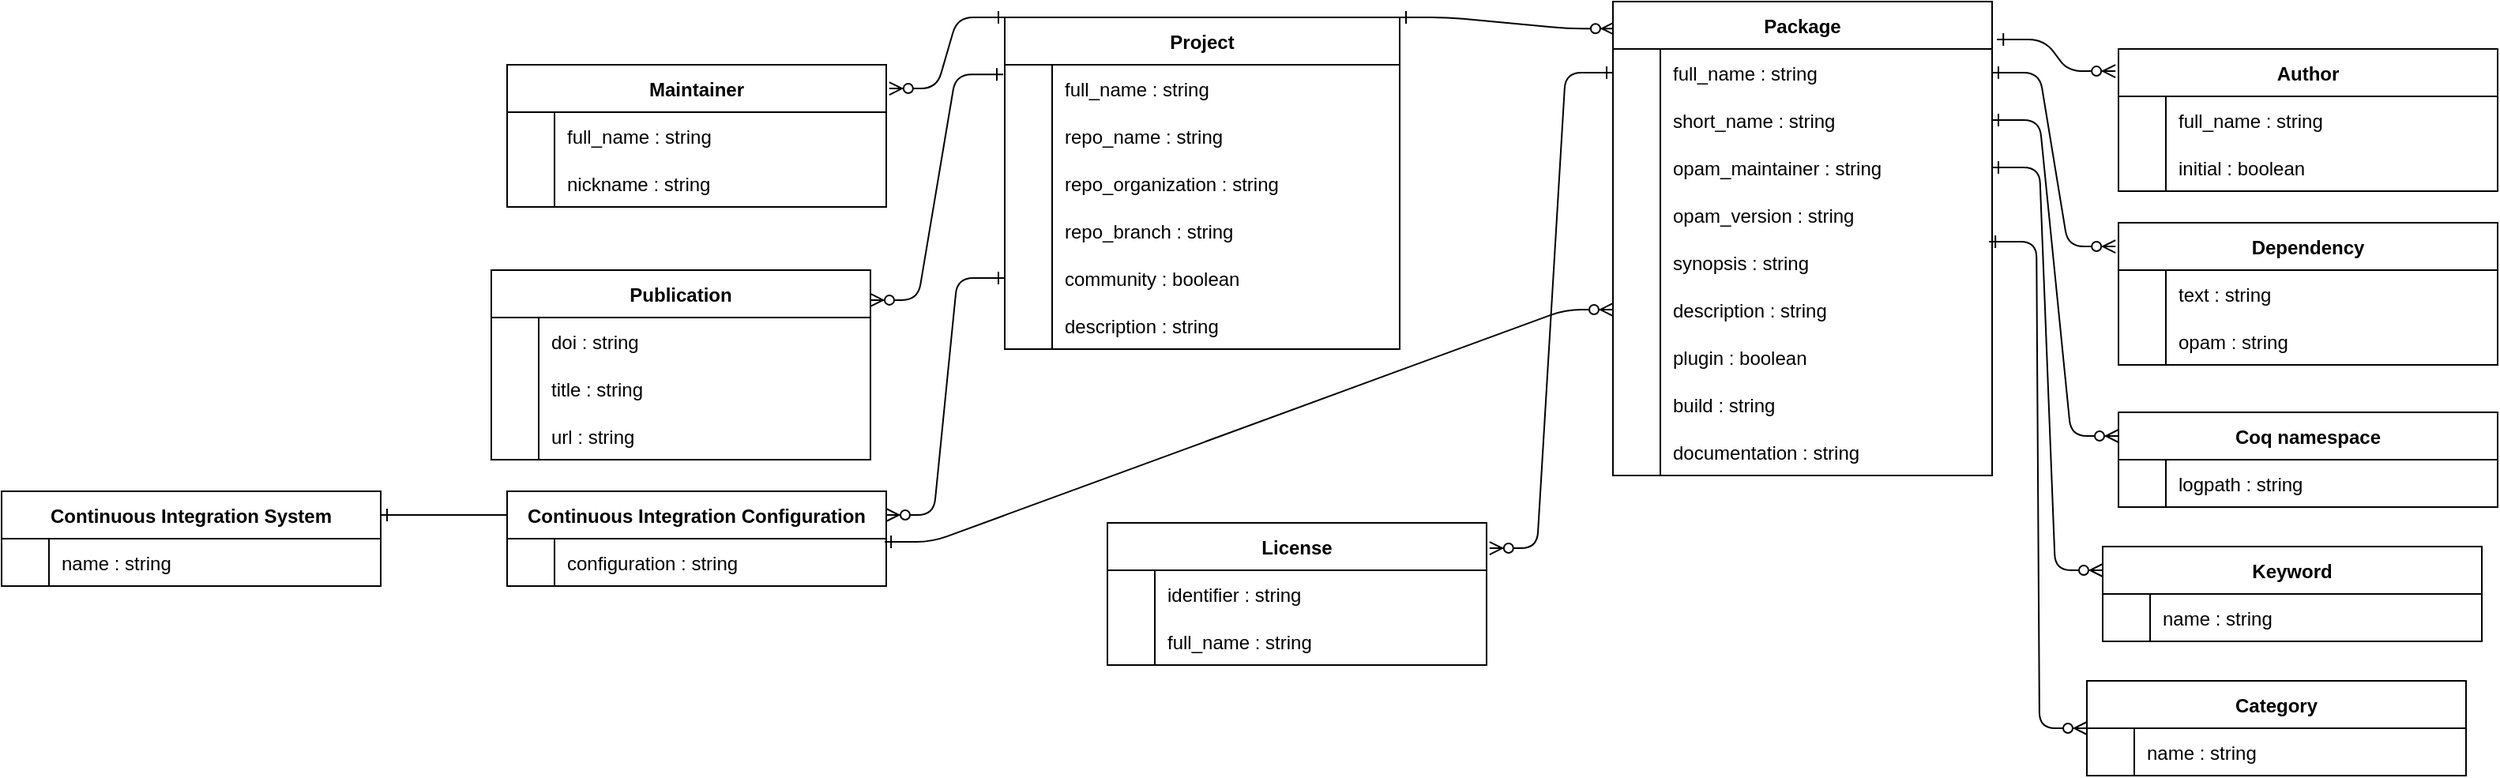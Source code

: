 <mxfile version="15.7.3" type="device"><diagram id="R2lEEEUBdFMjLlhIrx00" name="Page-1"><mxGraphModel dx="2271" dy="1025" grid="1" gridSize="10" guides="1" tooltips="1" connect="1" arrows="1" fold="1" page="1" pageScale="1" pageWidth="1169" pageHeight="827" math="0" shadow="0" extFonts="Permanent Marker^https://fonts.googleapis.com/css?family=Permanent+Marker"><root><mxCell id="0"/><mxCell id="1" parent="0"/><mxCell id="C-vyLk0tnHw3VtMMgP7b-1" value="" style="edgeStyle=entityRelationEdgeStyle;endArrow=ERzeroToMany;startArrow=ERone;endFill=1;startFill=0;exitX=1;exitY=0;exitDx=0;exitDy=0;entryX=0.004;entryY=0.057;entryDx=0;entryDy=0;entryPerimeter=0;" parent="1" source="C-vyLk0tnHw3VtMMgP7b-23" target="C-vyLk0tnHw3VtMMgP7b-2" edge="1"><mxGeometry width="100" height="100" relative="1" as="geometry"><mxPoint x="370" y="175" as="sourcePoint"/><mxPoint x="440" y="620" as="targetPoint"/></mxGeometry></mxCell><mxCell id="C-vyLk0tnHw3VtMMgP7b-2" value="Package" style="shape=table;startSize=30;container=1;collapsible=1;childLayout=tableLayout;fixedRows=1;rowLines=0;fontStyle=1;align=center;resizeLast=1;" parent="1" vertex="1"><mxGeometry x="560" y="60" width="240" height="300" as="geometry"/></mxCell><mxCell id="C-vyLk0tnHw3VtMMgP7b-6" value="" style="shape=partialRectangle;collapsible=0;dropTarget=0;pointerEvents=0;fillColor=none;points=[[0,0.5],[1,0.5]];portConstraint=eastwest;top=0;left=0;right=0;bottom=0;" parent="C-vyLk0tnHw3VtMMgP7b-2" vertex="1"><mxGeometry y="30" width="240" height="30" as="geometry"/></mxCell><mxCell id="C-vyLk0tnHw3VtMMgP7b-7" value="" style="shape=partialRectangle;overflow=hidden;connectable=0;fillColor=none;top=0;left=0;bottom=0;right=0;" parent="C-vyLk0tnHw3VtMMgP7b-6" vertex="1"><mxGeometry width="30" height="30" as="geometry"><mxRectangle width="30" height="30" as="alternateBounds"/></mxGeometry></mxCell><mxCell id="C-vyLk0tnHw3VtMMgP7b-8" value="full_name : string" style="shape=partialRectangle;overflow=hidden;connectable=0;fillColor=none;top=0;left=0;bottom=0;right=0;align=left;spacingLeft=6;" parent="C-vyLk0tnHw3VtMMgP7b-6" vertex="1"><mxGeometry x="30" width="210" height="30" as="geometry"><mxRectangle width="210" height="30" as="alternateBounds"/></mxGeometry></mxCell><mxCell id="qzxWyd6y9JS_2lLy-Of7-9" value="" style="shape=partialRectangle;collapsible=0;dropTarget=0;pointerEvents=0;fillColor=none;points=[[0,0.5],[1,0.5]];portConstraint=eastwest;top=0;left=0;right=0;bottom=0;" parent="C-vyLk0tnHw3VtMMgP7b-2" vertex="1"><mxGeometry y="60" width="240" height="30" as="geometry"/></mxCell><mxCell id="qzxWyd6y9JS_2lLy-Of7-10" value="" style="shape=partialRectangle;overflow=hidden;connectable=0;fillColor=none;top=0;left=0;bottom=0;right=0;" parent="qzxWyd6y9JS_2lLy-Of7-9" vertex="1"><mxGeometry width="30" height="30" as="geometry"><mxRectangle width="30" height="30" as="alternateBounds"/></mxGeometry></mxCell><mxCell id="qzxWyd6y9JS_2lLy-Of7-11" value="short_name : string" style="shape=partialRectangle;overflow=hidden;connectable=0;fillColor=none;top=0;left=0;bottom=0;right=0;align=left;spacingLeft=6;" parent="qzxWyd6y9JS_2lLy-Of7-9" vertex="1"><mxGeometry x="30" width="210" height="30" as="geometry"><mxRectangle width="210" height="30" as="alternateBounds"/></mxGeometry></mxCell><mxCell id="qzxWyd6y9JS_2lLy-Of7-12" value="" style="shape=partialRectangle;collapsible=0;dropTarget=0;pointerEvents=0;fillColor=none;points=[[0,0.5],[1,0.5]];portConstraint=eastwest;top=0;left=0;right=0;bottom=0;" parent="C-vyLk0tnHw3VtMMgP7b-2" vertex="1"><mxGeometry y="90" width="240" height="30" as="geometry"/></mxCell><mxCell id="qzxWyd6y9JS_2lLy-Of7-13" value="" style="shape=partialRectangle;overflow=hidden;connectable=0;fillColor=none;top=0;left=0;bottom=0;right=0;" parent="qzxWyd6y9JS_2lLy-Of7-12" vertex="1"><mxGeometry width="30" height="30" as="geometry"><mxRectangle width="30" height="30" as="alternateBounds"/></mxGeometry></mxCell><mxCell id="qzxWyd6y9JS_2lLy-Of7-14" value="opam_maintainer : string" style="shape=partialRectangle;overflow=hidden;connectable=0;fillColor=none;top=0;left=0;bottom=0;right=0;align=left;spacingLeft=6;" parent="qzxWyd6y9JS_2lLy-Of7-12" vertex="1"><mxGeometry x="30" width="210" height="30" as="geometry"><mxRectangle width="210" height="30" as="alternateBounds"/></mxGeometry></mxCell><mxCell id="qzxWyd6y9JS_2lLy-Of7-46" value="" style="shape=partialRectangle;collapsible=0;dropTarget=0;pointerEvents=0;fillColor=none;points=[[0,0.5],[1,0.5]];portConstraint=eastwest;top=0;left=0;right=0;bottom=0;" parent="C-vyLk0tnHw3VtMMgP7b-2" vertex="1"><mxGeometry y="120" width="240" height="30" as="geometry"/></mxCell><mxCell id="qzxWyd6y9JS_2lLy-Of7-47" value="" style="shape=partialRectangle;overflow=hidden;connectable=0;fillColor=none;top=0;left=0;bottom=0;right=0;" parent="qzxWyd6y9JS_2lLy-Of7-46" vertex="1"><mxGeometry width="30" height="30" as="geometry"><mxRectangle width="30" height="30" as="alternateBounds"/></mxGeometry></mxCell><mxCell id="qzxWyd6y9JS_2lLy-Of7-48" value="opam_version : string" style="shape=partialRectangle;overflow=hidden;connectable=0;fillColor=none;top=0;left=0;bottom=0;right=0;align=left;spacingLeft=6;" parent="qzxWyd6y9JS_2lLy-Of7-46" vertex="1"><mxGeometry x="30" width="210" height="30" as="geometry"><mxRectangle width="210" height="30" as="alternateBounds"/></mxGeometry></mxCell><mxCell id="qzxWyd6y9JS_2lLy-Of7-86" value="" style="shape=partialRectangle;collapsible=0;dropTarget=0;pointerEvents=0;fillColor=none;points=[[0,0.5],[1,0.5]];portConstraint=eastwest;top=0;left=0;right=0;bottom=0;" parent="C-vyLk0tnHw3VtMMgP7b-2" vertex="1"><mxGeometry y="150" width="240" height="30" as="geometry"/></mxCell><mxCell id="qzxWyd6y9JS_2lLy-Of7-87" value="" style="shape=partialRectangle;overflow=hidden;connectable=0;fillColor=none;top=0;left=0;bottom=0;right=0;" parent="qzxWyd6y9JS_2lLy-Of7-86" vertex="1"><mxGeometry width="30" height="30" as="geometry"><mxRectangle width="30" height="30" as="alternateBounds"/></mxGeometry></mxCell><mxCell id="qzxWyd6y9JS_2lLy-Of7-88" value="synopsis : string" style="shape=partialRectangle;overflow=hidden;connectable=0;fillColor=none;top=0;left=0;bottom=0;right=0;align=left;spacingLeft=6;" parent="qzxWyd6y9JS_2lLy-Of7-86" vertex="1"><mxGeometry x="30" width="210" height="30" as="geometry"><mxRectangle width="210" height="30" as="alternateBounds"/></mxGeometry></mxCell><mxCell id="qzxWyd6y9JS_2lLy-Of7-105" value="" style="shape=partialRectangle;collapsible=0;dropTarget=0;pointerEvents=0;fillColor=none;points=[[0,0.5],[1,0.5]];portConstraint=eastwest;top=0;left=0;right=0;bottom=0;" parent="C-vyLk0tnHw3VtMMgP7b-2" vertex="1"><mxGeometry y="180" width="240" height="30" as="geometry"/></mxCell><mxCell id="qzxWyd6y9JS_2lLy-Of7-106" value="" style="shape=partialRectangle;overflow=hidden;connectable=0;fillColor=none;top=0;left=0;bottom=0;right=0;" parent="qzxWyd6y9JS_2lLy-Of7-105" vertex="1"><mxGeometry width="30" height="30" as="geometry"><mxRectangle width="30" height="30" as="alternateBounds"/></mxGeometry></mxCell><mxCell id="qzxWyd6y9JS_2lLy-Of7-107" value="description : string" style="shape=partialRectangle;overflow=hidden;connectable=0;fillColor=none;top=0;left=0;bottom=0;right=0;align=left;spacingLeft=6;" parent="qzxWyd6y9JS_2lLy-Of7-105" vertex="1"><mxGeometry x="30" width="210" height="30" as="geometry"><mxRectangle width="210" height="30" as="alternateBounds"/></mxGeometry></mxCell><mxCell id="qzxWyd6y9JS_2lLy-Of7-116" value="" style="shape=partialRectangle;collapsible=0;dropTarget=0;pointerEvents=0;fillColor=none;points=[[0,0.5],[1,0.5]];portConstraint=eastwest;top=0;left=0;right=0;bottom=0;" parent="C-vyLk0tnHw3VtMMgP7b-2" vertex="1"><mxGeometry y="210" width="240" height="30" as="geometry"/></mxCell><mxCell id="qzxWyd6y9JS_2lLy-Of7-117" value="" style="shape=partialRectangle;overflow=hidden;connectable=0;fillColor=none;top=0;left=0;bottom=0;right=0;" parent="qzxWyd6y9JS_2lLy-Of7-116" vertex="1"><mxGeometry width="30" height="30" as="geometry"><mxRectangle width="30" height="30" as="alternateBounds"/></mxGeometry></mxCell><mxCell id="qzxWyd6y9JS_2lLy-Of7-118" value="plugin : boolean" style="shape=partialRectangle;overflow=hidden;connectable=0;fillColor=none;top=0;left=0;bottom=0;right=0;align=left;spacingLeft=6;" parent="qzxWyd6y9JS_2lLy-Of7-116" vertex="1"><mxGeometry x="30" width="210" height="30" as="geometry"><mxRectangle width="210" height="30" as="alternateBounds"/></mxGeometry></mxCell><mxCell id="qzxWyd6y9JS_2lLy-Of7-120" value="" style="shape=partialRectangle;collapsible=0;dropTarget=0;pointerEvents=0;fillColor=none;points=[[0,0.5],[1,0.5]];portConstraint=eastwest;top=0;left=0;right=0;bottom=0;" parent="C-vyLk0tnHw3VtMMgP7b-2" vertex="1"><mxGeometry y="240" width="240" height="30" as="geometry"/></mxCell><mxCell id="qzxWyd6y9JS_2lLy-Of7-121" value="" style="shape=partialRectangle;overflow=hidden;connectable=0;fillColor=none;top=0;left=0;bottom=0;right=0;" parent="qzxWyd6y9JS_2lLy-Of7-120" vertex="1"><mxGeometry width="30" height="30" as="geometry"><mxRectangle width="30" height="30" as="alternateBounds"/></mxGeometry></mxCell><mxCell id="qzxWyd6y9JS_2lLy-Of7-122" value="build : string" style="shape=partialRectangle;overflow=hidden;connectable=0;fillColor=none;top=0;left=0;bottom=0;right=0;align=left;spacingLeft=6;" parent="qzxWyd6y9JS_2lLy-Of7-120" vertex="1"><mxGeometry x="30" width="210" height="30" as="geometry"><mxRectangle width="210" height="30" as="alternateBounds"/></mxGeometry></mxCell><mxCell id="qzxWyd6y9JS_2lLy-Of7-123" value="" style="shape=partialRectangle;collapsible=0;dropTarget=0;pointerEvents=0;fillColor=none;points=[[0,0.5],[1,0.5]];portConstraint=eastwest;top=0;left=0;right=0;bottom=0;" parent="C-vyLk0tnHw3VtMMgP7b-2" vertex="1"><mxGeometry y="270" width="240" height="30" as="geometry"/></mxCell><mxCell id="qzxWyd6y9JS_2lLy-Of7-124" value="" style="shape=partialRectangle;overflow=hidden;connectable=0;fillColor=none;top=0;left=0;bottom=0;right=0;" parent="qzxWyd6y9JS_2lLy-Of7-123" vertex="1"><mxGeometry width="30" height="30" as="geometry"><mxRectangle width="30" height="30" as="alternateBounds"/></mxGeometry></mxCell><mxCell id="qzxWyd6y9JS_2lLy-Of7-125" value="documentation : string" style="shape=partialRectangle;overflow=hidden;connectable=0;fillColor=none;top=0;left=0;bottom=0;right=0;align=left;spacingLeft=6;" parent="qzxWyd6y9JS_2lLy-Of7-123" vertex="1"><mxGeometry x="30" width="210" height="30" as="geometry"><mxRectangle width="210" height="30" as="alternateBounds"/></mxGeometry></mxCell><mxCell id="C-vyLk0tnHw3VtMMgP7b-23" value="Project" style="shape=table;startSize=30;container=1;collapsible=1;childLayout=tableLayout;fixedRows=1;rowLines=0;fontStyle=1;align=center;resizeLast=1;" parent="1" vertex="1"><mxGeometry x="175" y="70" width="250" height="210" as="geometry"/></mxCell><mxCell id="C-vyLk0tnHw3VtMMgP7b-27" value="" style="shape=partialRectangle;collapsible=0;dropTarget=0;pointerEvents=0;fillColor=none;points=[[0,0.5],[1,0.5]];portConstraint=eastwest;top=0;left=0;right=0;bottom=0;" parent="C-vyLk0tnHw3VtMMgP7b-23" vertex="1"><mxGeometry y="30" width="250" height="30" as="geometry"/></mxCell><mxCell id="C-vyLk0tnHw3VtMMgP7b-28" value="" style="shape=partialRectangle;overflow=hidden;connectable=0;fillColor=none;top=0;left=0;bottom=0;right=0;" parent="C-vyLk0tnHw3VtMMgP7b-27" vertex="1"><mxGeometry width="30" height="30" as="geometry"><mxRectangle width="30" height="30" as="alternateBounds"/></mxGeometry></mxCell><mxCell id="C-vyLk0tnHw3VtMMgP7b-29" value="full_name : string" style="shape=partialRectangle;overflow=hidden;connectable=0;fillColor=none;top=0;left=0;bottom=0;right=0;align=left;spacingLeft=6;" parent="C-vyLk0tnHw3VtMMgP7b-27" vertex="1"><mxGeometry x="30" width="220" height="30" as="geometry"><mxRectangle width="220" height="30" as="alternateBounds"/></mxGeometry></mxCell><mxCell id="qzxWyd6y9JS_2lLy-Of7-3" value="" style="shape=partialRectangle;collapsible=0;dropTarget=0;pointerEvents=0;fillColor=none;points=[[0,0.5],[1,0.5]];portConstraint=eastwest;top=0;left=0;right=0;bottom=0;" parent="C-vyLk0tnHw3VtMMgP7b-23" vertex="1"><mxGeometry y="60" width="250" height="30" as="geometry"/></mxCell><mxCell id="qzxWyd6y9JS_2lLy-Of7-4" value="" style="shape=partialRectangle;overflow=hidden;connectable=0;fillColor=none;top=0;left=0;bottom=0;right=0;" parent="qzxWyd6y9JS_2lLy-Of7-3" vertex="1"><mxGeometry width="30" height="30" as="geometry"><mxRectangle width="30" height="30" as="alternateBounds"/></mxGeometry></mxCell><mxCell id="qzxWyd6y9JS_2lLy-Of7-5" value="repo_name : string" style="shape=partialRectangle;overflow=hidden;connectable=0;fillColor=none;top=0;left=0;bottom=0;right=0;align=left;spacingLeft=6;" parent="qzxWyd6y9JS_2lLy-Of7-3" vertex="1"><mxGeometry x="30" width="220" height="30" as="geometry"><mxRectangle width="220" height="30" as="alternateBounds"/></mxGeometry></mxCell><mxCell id="qzxWyd6y9JS_2lLy-Of7-6" value="" style="shape=partialRectangle;collapsible=0;dropTarget=0;pointerEvents=0;fillColor=none;points=[[0,0.5],[1,0.5]];portConstraint=eastwest;top=0;left=0;right=0;bottom=0;" parent="C-vyLk0tnHw3VtMMgP7b-23" vertex="1"><mxGeometry y="90" width="250" height="30" as="geometry"/></mxCell><mxCell id="qzxWyd6y9JS_2lLy-Of7-7" value="" style="shape=partialRectangle;overflow=hidden;connectable=0;fillColor=none;top=0;left=0;bottom=0;right=0;" parent="qzxWyd6y9JS_2lLy-Of7-6" vertex="1"><mxGeometry width="30" height="30" as="geometry"><mxRectangle width="30" height="30" as="alternateBounds"/></mxGeometry></mxCell><mxCell id="qzxWyd6y9JS_2lLy-Of7-8" value="repo_organization : string" style="shape=partialRectangle;overflow=hidden;connectable=0;fillColor=none;top=0;left=0;bottom=0;right=0;align=left;spacingLeft=6;" parent="qzxWyd6y9JS_2lLy-Of7-6" vertex="1"><mxGeometry x="30" width="220" height="30" as="geometry"><mxRectangle width="220" height="30" as="alternateBounds"/></mxGeometry></mxCell><mxCell id="qzxWyd6y9JS_2lLy-Of7-17" value="" style="shape=partialRectangle;collapsible=0;dropTarget=0;pointerEvents=0;fillColor=none;points=[[0,0.5],[1,0.5]];portConstraint=eastwest;top=0;left=0;right=0;bottom=0;" parent="C-vyLk0tnHw3VtMMgP7b-23" vertex="1"><mxGeometry y="120" width="250" height="30" as="geometry"/></mxCell><mxCell id="qzxWyd6y9JS_2lLy-Of7-18" value="" style="shape=partialRectangle;overflow=hidden;connectable=0;fillColor=none;top=0;left=0;bottom=0;right=0;" parent="qzxWyd6y9JS_2lLy-Of7-17" vertex="1"><mxGeometry width="30" height="30" as="geometry"><mxRectangle width="30" height="30" as="alternateBounds"/></mxGeometry></mxCell><mxCell id="qzxWyd6y9JS_2lLy-Of7-19" value="repo_branch : string" style="shape=partialRectangle;overflow=hidden;connectable=0;fillColor=none;top=0;left=0;bottom=0;right=0;align=left;spacingLeft=6;" parent="qzxWyd6y9JS_2lLy-Of7-17" vertex="1"><mxGeometry x="30" width="220" height="30" as="geometry"><mxRectangle width="220" height="30" as="alternateBounds"/></mxGeometry></mxCell><mxCell id="qzxWyd6y9JS_2lLy-Of7-37" value="" style="shape=partialRectangle;collapsible=0;dropTarget=0;pointerEvents=0;fillColor=none;points=[[0,0.5],[1,0.5]];portConstraint=eastwest;top=0;left=0;right=0;bottom=0;" parent="C-vyLk0tnHw3VtMMgP7b-23" vertex="1"><mxGeometry y="150" width="250" height="30" as="geometry"/></mxCell><mxCell id="qzxWyd6y9JS_2lLy-Of7-38" value="" style="shape=partialRectangle;overflow=hidden;connectable=0;fillColor=none;top=0;left=0;bottom=0;right=0;" parent="qzxWyd6y9JS_2lLy-Of7-37" vertex="1"><mxGeometry width="30" height="30" as="geometry"><mxRectangle width="30" height="30" as="alternateBounds"/></mxGeometry></mxCell><mxCell id="qzxWyd6y9JS_2lLy-Of7-39" value="community : boolean" style="shape=partialRectangle;overflow=hidden;connectable=0;fillColor=none;top=0;left=0;bottom=0;right=0;align=left;spacingLeft=6;" parent="qzxWyd6y9JS_2lLy-Of7-37" vertex="1"><mxGeometry x="30" width="220" height="30" as="geometry"><mxRectangle width="220" height="30" as="alternateBounds"/></mxGeometry></mxCell><mxCell id="qzxWyd6y9JS_2lLy-Of7-83" value="" style="shape=partialRectangle;collapsible=0;dropTarget=0;pointerEvents=0;fillColor=none;points=[[0,0.5],[1,0.5]];portConstraint=eastwest;top=0;left=0;right=0;bottom=0;" parent="C-vyLk0tnHw3VtMMgP7b-23" vertex="1"><mxGeometry y="180" width="250" height="30" as="geometry"/></mxCell><mxCell id="qzxWyd6y9JS_2lLy-Of7-84" value="" style="shape=partialRectangle;overflow=hidden;connectable=0;fillColor=none;top=0;left=0;bottom=0;right=0;" parent="qzxWyd6y9JS_2lLy-Of7-83" vertex="1"><mxGeometry width="30" height="30" as="geometry"><mxRectangle width="30" height="30" as="alternateBounds"/></mxGeometry></mxCell><mxCell id="qzxWyd6y9JS_2lLy-Of7-85" value="description : string" style="shape=partialRectangle;overflow=hidden;connectable=0;fillColor=none;top=0;left=0;bottom=0;right=0;align=left;spacingLeft=6;" parent="qzxWyd6y9JS_2lLy-Of7-83" vertex="1"><mxGeometry x="30" width="220" height="30" as="geometry"><mxRectangle width="220" height="30" as="alternateBounds"/></mxGeometry></mxCell><mxCell id="qzxWyd6y9JS_2lLy-Of7-20" value="Maintainer" style="shape=table;startSize=30;container=1;collapsible=1;childLayout=tableLayout;fixedRows=1;rowLines=0;fontStyle=1;align=center;resizeLast=1;" parent="1" vertex="1"><mxGeometry x="-140" y="100" width="240" height="90" as="geometry"/></mxCell><mxCell id="qzxWyd6y9JS_2lLy-Of7-21" value="" style="shape=partialRectangle;collapsible=0;dropTarget=0;pointerEvents=0;fillColor=none;points=[[0,0.5],[1,0.5]];portConstraint=eastwest;top=0;left=0;right=0;bottom=0;" parent="qzxWyd6y9JS_2lLy-Of7-20" vertex="1"><mxGeometry y="30" width="240" height="30" as="geometry"/></mxCell><mxCell id="qzxWyd6y9JS_2lLy-Of7-22" value="" style="shape=partialRectangle;overflow=hidden;connectable=0;fillColor=none;top=0;left=0;bottom=0;right=0;" parent="qzxWyd6y9JS_2lLy-Of7-21" vertex="1"><mxGeometry width="30" height="30" as="geometry"><mxRectangle width="30" height="30" as="alternateBounds"/></mxGeometry></mxCell><mxCell id="qzxWyd6y9JS_2lLy-Of7-23" value="full_name : string" style="shape=partialRectangle;overflow=hidden;connectable=0;fillColor=none;top=0;left=0;bottom=0;right=0;align=left;spacingLeft=6;" parent="qzxWyd6y9JS_2lLy-Of7-21" vertex="1"><mxGeometry x="30" width="210" height="30" as="geometry"><mxRectangle width="210" height="30" as="alternateBounds"/></mxGeometry></mxCell><mxCell id="qzxWyd6y9JS_2lLy-Of7-24" value="" style="shape=partialRectangle;collapsible=0;dropTarget=0;pointerEvents=0;fillColor=none;points=[[0,0.5],[1,0.5]];portConstraint=eastwest;top=0;left=0;right=0;bottom=0;" parent="qzxWyd6y9JS_2lLy-Of7-20" vertex="1"><mxGeometry y="60" width="240" height="30" as="geometry"/></mxCell><mxCell id="qzxWyd6y9JS_2lLy-Of7-25" value="" style="shape=partialRectangle;overflow=hidden;connectable=0;fillColor=none;top=0;left=0;bottom=0;right=0;" parent="qzxWyd6y9JS_2lLy-Of7-24" vertex="1"><mxGeometry width="30" height="30" as="geometry"><mxRectangle width="30" height="30" as="alternateBounds"/></mxGeometry></mxCell><mxCell id="qzxWyd6y9JS_2lLy-Of7-26" value="nickname : string" style="shape=partialRectangle;overflow=hidden;connectable=0;fillColor=none;top=0;left=0;bottom=0;right=0;align=left;spacingLeft=6;" parent="qzxWyd6y9JS_2lLy-Of7-24" vertex="1"><mxGeometry x="30" width="210" height="30" as="geometry"><mxRectangle width="210" height="30" as="alternateBounds"/></mxGeometry></mxCell><mxCell id="qzxWyd6y9JS_2lLy-Of7-30" value="Publication" style="shape=table;startSize=30;container=1;collapsible=1;childLayout=tableLayout;fixedRows=1;rowLines=0;fontStyle=1;align=center;resizeLast=1;" parent="1" vertex="1"><mxGeometry x="-150" y="230" width="240" height="120" as="geometry"/></mxCell><mxCell id="qzxWyd6y9JS_2lLy-Of7-31" value="" style="shape=partialRectangle;collapsible=0;dropTarget=0;pointerEvents=0;fillColor=none;points=[[0,0.5],[1,0.5]];portConstraint=eastwest;top=0;left=0;right=0;bottom=0;" parent="qzxWyd6y9JS_2lLy-Of7-30" vertex="1"><mxGeometry y="30" width="240" height="30" as="geometry"/></mxCell><mxCell id="qzxWyd6y9JS_2lLy-Of7-32" value="" style="shape=partialRectangle;overflow=hidden;connectable=0;fillColor=none;top=0;left=0;bottom=0;right=0;" parent="qzxWyd6y9JS_2lLy-Of7-31" vertex="1"><mxGeometry width="30" height="30" as="geometry"><mxRectangle width="30" height="30" as="alternateBounds"/></mxGeometry></mxCell><mxCell id="qzxWyd6y9JS_2lLy-Of7-33" value="doi : string" style="shape=partialRectangle;overflow=hidden;connectable=0;fillColor=none;top=0;left=0;bottom=0;right=0;align=left;spacingLeft=6;" parent="qzxWyd6y9JS_2lLy-Of7-31" vertex="1"><mxGeometry x="30" width="210" height="30" as="geometry"><mxRectangle width="210" height="30" as="alternateBounds"/></mxGeometry></mxCell><mxCell id="qzxWyd6y9JS_2lLy-Of7-34" value="" style="shape=partialRectangle;collapsible=0;dropTarget=0;pointerEvents=0;fillColor=none;points=[[0,0.5],[1,0.5]];portConstraint=eastwest;top=0;left=0;right=0;bottom=0;" parent="qzxWyd6y9JS_2lLy-Of7-30" vertex="1"><mxGeometry y="60" width="240" height="30" as="geometry"/></mxCell><mxCell id="qzxWyd6y9JS_2lLy-Of7-35" value="" style="shape=partialRectangle;overflow=hidden;connectable=0;fillColor=none;top=0;left=0;bottom=0;right=0;" parent="qzxWyd6y9JS_2lLy-Of7-34" vertex="1"><mxGeometry width="30" height="30" as="geometry"><mxRectangle width="30" height="30" as="alternateBounds"/></mxGeometry></mxCell><mxCell id="qzxWyd6y9JS_2lLy-Of7-36" value="title : string" style="shape=partialRectangle;overflow=hidden;connectable=0;fillColor=none;top=0;left=0;bottom=0;right=0;align=left;spacingLeft=6;" parent="qzxWyd6y9JS_2lLy-Of7-34" vertex="1"><mxGeometry x="30" width="210" height="30" as="geometry"><mxRectangle width="210" height="30" as="alternateBounds"/></mxGeometry></mxCell><mxCell id="qzxWyd6y9JS_2lLy-Of7-43" value="" style="shape=partialRectangle;collapsible=0;dropTarget=0;pointerEvents=0;fillColor=none;points=[[0,0.5],[1,0.5]];portConstraint=eastwest;top=0;left=0;right=0;bottom=0;" parent="qzxWyd6y9JS_2lLy-Of7-30" vertex="1"><mxGeometry y="90" width="240" height="30" as="geometry"/></mxCell><mxCell id="qzxWyd6y9JS_2lLy-Of7-44" value="" style="shape=partialRectangle;overflow=hidden;connectable=0;fillColor=none;top=0;left=0;bottom=0;right=0;" parent="qzxWyd6y9JS_2lLy-Of7-43" vertex="1"><mxGeometry width="30" height="30" as="geometry"><mxRectangle width="30" height="30" as="alternateBounds"/></mxGeometry></mxCell><mxCell id="qzxWyd6y9JS_2lLy-Of7-45" value="url : string" style="shape=partialRectangle;overflow=hidden;connectable=0;fillColor=none;top=0;left=0;bottom=0;right=0;align=left;spacingLeft=6;" parent="qzxWyd6y9JS_2lLy-Of7-43" vertex="1"><mxGeometry x="30" width="210" height="30" as="geometry"><mxRectangle width="210" height="30" as="alternateBounds"/></mxGeometry></mxCell><mxCell id="qzxWyd6y9JS_2lLy-Of7-52" value="" style="edgeStyle=entityRelationEdgeStyle;endArrow=ERzeroToMany;startArrow=ERone;endFill=1;startFill=0;exitX=0;exitY=0;exitDx=0;exitDy=0;entryX=1.008;entryY=0.167;entryDx=0;entryDy=0;entryPerimeter=0;" parent="1" source="C-vyLk0tnHw3VtMMgP7b-23" target="qzxWyd6y9JS_2lLy-Of7-20" edge="1"><mxGeometry width="100" height="100" relative="1" as="geometry"><mxPoint x="150" y="160" as="sourcePoint"/><mxPoint x="-50" y="280" as="targetPoint"/></mxGeometry></mxCell><mxCell id="qzxWyd6y9JS_2lLy-Of7-53" value="" style="edgeStyle=entityRelationEdgeStyle;endArrow=ERzeroToMany;startArrow=ERone;endFill=1;startFill=0;exitX=-0.004;exitY=0.172;exitDx=0;exitDy=0;entryX=1;entryY=0.158;entryDx=0;entryDy=0;entryPerimeter=0;exitPerimeter=0;" parent="1" source="C-vyLk0tnHw3VtMMgP7b-23" target="qzxWyd6y9JS_2lLy-Of7-30" edge="1"><mxGeometry width="100" height="100" relative="1" as="geometry"><mxPoint x="185" y="80" as="sourcePoint"/><mxPoint x="111.92" y="125.03" as="targetPoint"/></mxGeometry></mxCell><mxCell id="qzxWyd6y9JS_2lLy-Of7-54" value="Author" style="shape=table;startSize=30;container=1;collapsible=1;childLayout=tableLayout;fixedRows=1;rowLines=0;fontStyle=1;align=center;resizeLast=1;" parent="1" vertex="1"><mxGeometry x="880" y="90" width="240" height="90" as="geometry"/></mxCell><mxCell id="qzxWyd6y9JS_2lLy-Of7-55" value="" style="shape=partialRectangle;collapsible=0;dropTarget=0;pointerEvents=0;fillColor=none;points=[[0,0.5],[1,0.5]];portConstraint=eastwest;top=0;left=0;right=0;bottom=0;" parent="qzxWyd6y9JS_2lLy-Of7-54" vertex="1"><mxGeometry y="30" width="240" height="30" as="geometry"/></mxCell><mxCell id="qzxWyd6y9JS_2lLy-Of7-56" value="" style="shape=partialRectangle;overflow=hidden;connectable=0;fillColor=none;top=0;left=0;bottom=0;right=0;" parent="qzxWyd6y9JS_2lLy-Of7-55" vertex="1"><mxGeometry width="30" height="30" as="geometry"><mxRectangle width="30" height="30" as="alternateBounds"/></mxGeometry></mxCell><mxCell id="qzxWyd6y9JS_2lLy-Of7-57" value="full_name : string" style="shape=partialRectangle;overflow=hidden;connectable=0;fillColor=none;top=0;left=0;bottom=0;right=0;align=left;spacingLeft=6;" parent="qzxWyd6y9JS_2lLy-Of7-55" vertex="1"><mxGeometry x="30" width="210" height="30" as="geometry"><mxRectangle width="210" height="30" as="alternateBounds"/></mxGeometry></mxCell><mxCell id="qzxWyd6y9JS_2lLy-Of7-58" value="" style="shape=partialRectangle;collapsible=0;dropTarget=0;pointerEvents=0;fillColor=none;points=[[0,0.5],[1,0.5]];portConstraint=eastwest;top=0;left=0;right=0;bottom=0;" parent="qzxWyd6y9JS_2lLy-Of7-54" vertex="1"><mxGeometry y="60" width="240" height="30" as="geometry"/></mxCell><mxCell id="qzxWyd6y9JS_2lLy-Of7-59" value="" style="shape=partialRectangle;overflow=hidden;connectable=0;fillColor=none;top=0;left=0;bottom=0;right=0;" parent="qzxWyd6y9JS_2lLy-Of7-58" vertex="1"><mxGeometry width="30" height="30" as="geometry"><mxRectangle width="30" height="30" as="alternateBounds"/></mxGeometry></mxCell><mxCell id="qzxWyd6y9JS_2lLy-Of7-60" value="initial : boolean" style="shape=partialRectangle;overflow=hidden;connectable=0;fillColor=none;top=0;left=0;bottom=0;right=0;align=left;spacingLeft=6;" parent="qzxWyd6y9JS_2lLy-Of7-58" vertex="1"><mxGeometry x="30" width="210" height="30" as="geometry"><mxRectangle width="210" height="30" as="alternateBounds"/></mxGeometry></mxCell><mxCell id="qzxWyd6y9JS_2lLy-Of7-61" value="" style="edgeStyle=entityRelationEdgeStyle;endArrow=ERzeroToMany;startArrow=ERone;endFill=1;startFill=0;exitX=1.013;exitY=0.08;exitDx=0;exitDy=0;entryX=-0.008;entryY=0.156;entryDx=0;entryDy=0;entryPerimeter=0;exitPerimeter=0;" parent="1" source="C-vyLk0tnHw3VtMMgP7b-2" target="qzxWyd6y9JS_2lLy-Of7-54" edge="1"><mxGeometry width="100" height="100" relative="1" as="geometry"><mxPoint x="800" y="80" as="sourcePoint"/><mxPoint x="935.96" y="85" as="targetPoint"/></mxGeometry></mxCell><mxCell id="qzxWyd6y9JS_2lLy-Of7-62" value="Dependency" style="shape=table;startSize=30;container=1;collapsible=1;childLayout=tableLayout;fixedRows=1;rowLines=0;fontStyle=1;align=center;resizeLast=1;" parent="1" vertex="1"><mxGeometry x="880" y="200" width="240" height="90" as="geometry"/></mxCell><mxCell id="qzxWyd6y9JS_2lLy-Of7-63" value="" style="shape=partialRectangle;collapsible=0;dropTarget=0;pointerEvents=0;fillColor=none;points=[[0,0.5],[1,0.5]];portConstraint=eastwest;top=0;left=0;right=0;bottom=0;" parent="qzxWyd6y9JS_2lLy-Of7-62" vertex="1"><mxGeometry y="30" width="240" height="30" as="geometry"/></mxCell><mxCell id="qzxWyd6y9JS_2lLy-Of7-64" value="" style="shape=partialRectangle;overflow=hidden;connectable=0;fillColor=none;top=0;left=0;bottom=0;right=0;" parent="qzxWyd6y9JS_2lLy-Of7-63" vertex="1"><mxGeometry width="30" height="30" as="geometry"><mxRectangle width="30" height="30" as="alternateBounds"/></mxGeometry></mxCell><mxCell id="qzxWyd6y9JS_2lLy-Of7-65" value="text : string" style="shape=partialRectangle;overflow=hidden;connectable=0;fillColor=none;top=0;left=0;bottom=0;right=0;align=left;spacingLeft=6;" parent="qzxWyd6y9JS_2lLy-Of7-63" vertex="1"><mxGeometry x="30" width="210" height="30" as="geometry"><mxRectangle width="210" height="30" as="alternateBounds"/></mxGeometry></mxCell><mxCell id="qzxWyd6y9JS_2lLy-Of7-66" value="" style="shape=partialRectangle;collapsible=0;dropTarget=0;pointerEvents=0;fillColor=none;points=[[0,0.5],[1,0.5]];portConstraint=eastwest;top=0;left=0;right=0;bottom=0;" parent="qzxWyd6y9JS_2lLy-Of7-62" vertex="1"><mxGeometry y="60" width="240" height="30" as="geometry"/></mxCell><mxCell id="qzxWyd6y9JS_2lLy-Of7-67" value="" style="shape=partialRectangle;overflow=hidden;connectable=0;fillColor=none;top=0;left=0;bottom=0;right=0;" parent="qzxWyd6y9JS_2lLy-Of7-66" vertex="1"><mxGeometry width="30" height="30" as="geometry"><mxRectangle width="30" height="30" as="alternateBounds"/></mxGeometry></mxCell><mxCell id="qzxWyd6y9JS_2lLy-Of7-68" value="opam : string" style="shape=partialRectangle;overflow=hidden;connectable=0;fillColor=none;top=0;left=0;bottom=0;right=0;align=left;spacingLeft=6;" parent="qzxWyd6y9JS_2lLy-Of7-66" vertex="1"><mxGeometry x="30" width="210" height="30" as="geometry"><mxRectangle width="210" height="30" as="alternateBounds"/></mxGeometry></mxCell><mxCell id="qzxWyd6y9JS_2lLy-Of7-76" value="Coq namespace" style="shape=table;startSize=30;container=1;collapsible=1;childLayout=tableLayout;fixedRows=1;rowLines=0;fontStyle=1;align=center;resizeLast=1;" parent="1" vertex="1"><mxGeometry x="880" y="320" width="240" height="60" as="geometry"/></mxCell><mxCell id="qzxWyd6y9JS_2lLy-Of7-77" value="" style="shape=partialRectangle;collapsible=0;dropTarget=0;pointerEvents=0;fillColor=none;points=[[0,0.5],[1,0.5]];portConstraint=eastwest;top=0;left=0;right=0;bottom=0;" parent="qzxWyd6y9JS_2lLy-Of7-76" vertex="1"><mxGeometry y="30" width="240" height="30" as="geometry"/></mxCell><mxCell id="qzxWyd6y9JS_2lLy-Of7-78" value="" style="shape=partialRectangle;overflow=hidden;connectable=0;fillColor=none;top=0;left=0;bottom=0;right=0;" parent="qzxWyd6y9JS_2lLy-Of7-77" vertex="1"><mxGeometry width="30" height="30" as="geometry"><mxRectangle width="30" height="30" as="alternateBounds"/></mxGeometry></mxCell><mxCell id="qzxWyd6y9JS_2lLy-Of7-79" value="logpath : string" style="shape=partialRectangle;overflow=hidden;connectable=0;fillColor=none;top=0;left=0;bottom=0;right=0;align=left;spacingLeft=6;" parent="qzxWyd6y9JS_2lLy-Of7-77" vertex="1"><mxGeometry x="30" width="210" height="30" as="geometry"><mxRectangle width="210" height="30" as="alternateBounds"/></mxGeometry></mxCell><mxCell id="qzxWyd6y9JS_2lLy-Of7-93" value="License" style="shape=table;startSize=30;container=1;collapsible=1;childLayout=tableLayout;fixedRows=1;rowLines=0;fontStyle=1;align=center;resizeLast=1;" parent="1" vertex="1"><mxGeometry x="240" y="390" width="240" height="90" as="geometry"/></mxCell><mxCell id="qzxWyd6y9JS_2lLy-Of7-94" value="" style="shape=partialRectangle;collapsible=0;dropTarget=0;pointerEvents=0;fillColor=none;points=[[0,0.5],[1,0.5]];portConstraint=eastwest;top=0;left=0;right=0;bottom=0;" parent="qzxWyd6y9JS_2lLy-Of7-93" vertex="1"><mxGeometry y="30" width="240" height="30" as="geometry"/></mxCell><mxCell id="qzxWyd6y9JS_2lLy-Of7-95" value="" style="shape=partialRectangle;overflow=hidden;connectable=0;fillColor=none;top=0;left=0;bottom=0;right=0;" parent="qzxWyd6y9JS_2lLy-Of7-94" vertex="1"><mxGeometry width="30" height="30" as="geometry"><mxRectangle width="30" height="30" as="alternateBounds"/></mxGeometry></mxCell><mxCell id="qzxWyd6y9JS_2lLy-Of7-96" value="identifier : string" style="shape=partialRectangle;overflow=hidden;connectable=0;fillColor=none;top=0;left=0;bottom=0;right=0;align=left;spacingLeft=6;" parent="qzxWyd6y9JS_2lLy-Of7-94" vertex="1"><mxGeometry x="30" width="210" height="30" as="geometry"><mxRectangle width="210" height="30" as="alternateBounds"/></mxGeometry></mxCell><mxCell id="qzxWyd6y9JS_2lLy-Of7-97" value="" style="shape=partialRectangle;collapsible=0;dropTarget=0;pointerEvents=0;fillColor=none;points=[[0,0.5],[1,0.5]];portConstraint=eastwest;top=0;left=0;right=0;bottom=0;" parent="qzxWyd6y9JS_2lLy-Of7-93" vertex="1"><mxGeometry y="60" width="240" height="30" as="geometry"/></mxCell><mxCell id="qzxWyd6y9JS_2lLy-Of7-98" value="" style="shape=partialRectangle;overflow=hidden;connectable=0;fillColor=none;top=0;left=0;bottom=0;right=0;" parent="qzxWyd6y9JS_2lLy-Of7-97" vertex="1"><mxGeometry width="30" height="30" as="geometry"><mxRectangle width="30" height="30" as="alternateBounds"/></mxGeometry></mxCell><mxCell id="qzxWyd6y9JS_2lLy-Of7-99" value="full_name : string" style="shape=partialRectangle;overflow=hidden;connectable=0;fillColor=none;top=0;left=0;bottom=0;right=0;align=left;spacingLeft=6;" parent="qzxWyd6y9JS_2lLy-Of7-97" vertex="1"><mxGeometry x="30" width="210" height="30" as="geometry"><mxRectangle width="210" height="30" as="alternateBounds"/></mxGeometry></mxCell><mxCell id="qzxWyd6y9JS_2lLy-Of7-100" value="Keyword" style="shape=table;startSize=30;container=1;collapsible=1;childLayout=tableLayout;fixedRows=1;rowLines=0;fontStyle=1;align=center;resizeLast=1;" parent="1" vertex="1"><mxGeometry x="870" y="405" width="240" height="60" as="geometry"/></mxCell><mxCell id="qzxWyd6y9JS_2lLy-Of7-101" value="" style="shape=partialRectangle;collapsible=0;dropTarget=0;pointerEvents=0;fillColor=none;points=[[0,0.5],[1,0.5]];portConstraint=eastwest;top=0;left=0;right=0;bottom=0;" parent="qzxWyd6y9JS_2lLy-Of7-100" vertex="1"><mxGeometry y="30" width="240" height="30" as="geometry"/></mxCell><mxCell id="qzxWyd6y9JS_2lLy-Of7-102" value="" style="shape=partialRectangle;overflow=hidden;connectable=0;fillColor=none;top=0;left=0;bottom=0;right=0;" parent="qzxWyd6y9JS_2lLy-Of7-101" vertex="1"><mxGeometry width="30" height="30" as="geometry"><mxRectangle width="30" height="30" as="alternateBounds"/></mxGeometry></mxCell><mxCell id="qzxWyd6y9JS_2lLy-Of7-103" value="name : string" style="shape=partialRectangle;overflow=hidden;connectable=0;fillColor=none;top=0;left=0;bottom=0;right=0;align=left;spacingLeft=6;" parent="qzxWyd6y9JS_2lLy-Of7-101" vertex="1"><mxGeometry x="30" width="210" height="30" as="geometry"><mxRectangle width="210" height="30" as="alternateBounds"/></mxGeometry></mxCell><mxCell id="qzxWyd6y9JS_2lLy-Of7-104" value="" style="edgeStyle=entityRelationEdgeStyle;endArrow=ERzeroToMany;startArrow=ERone;endFill=1;startFill=0;exitX=0;exitY=0.5;exitDx=0;exitDy=0;entryX=1.008;entryY=0.178;entryDx=0;entryDy=0;entryPerimeter=0;" parent="1" source="C-vyLk0tnHw3VtMMgP7b-6" target="qzxWyd6y9JS_2lLy-Of7-93" edge="1"><mxGeometry width="100" height="100" relative="1" as="geometry"><mxPoint x="520" y="140" as="sourcePoint"/><mxPoint x="888.08" y="114.04" as="targetPoint"/></mxGeometry></mxCell><mxCell id="qzxWyd6y9JS_2lLy-Of7-108" value="Category" style="shape=table;startSize=30;container=1;collapsible=1;childLayout=tableLayout;fixedRows=1;rowLines=0;fontStyle=1;align=center;resizeLast=1;" parent="1" vertex="1"><mxGeometry x="860" y="490" width="240" height="60" as="geometry"/></mxCell><mxCell id="qzxWyd6y9JS_2lLy-Of7-109" value="" style="shape=partialRectangle;collapsible=0;dropTarget=0;pointerEvents=0;fillColor=none;points=[[0,0.5],[1,0.5]];portConstraint=eastwest;top=0;left=0;right=0;bottom=0;" parent="qzxWyd6y9JS_2lLy-Of7-108" vertex="1"><mxGeometry y="30" width="240" height="30" as="geometry"/></mxCell><mxCell id="qzxWyd6y9JS_2lLy-Of7-110" value="" style="shape=partialRectangle;overflow=hidden;connectable=0;fillColor=none;top=0;left=0;bottom=0;right=0;" parent="qzxWyd6y9JS_2lLy-Of7-109" vertex="1"><mxGeometry width="30" height="30" as="geometry"><mxRectangle width="30" height="30" as="alternateBounds"/></mxGeometry></mxCell><mxCell id="qzxWyd6y9JS_2lLy-Of7-111" value="name : string" style="shape=partialRectangle;overflow=hidden;connectable=0;fillColor=none;top=0;left=0;bottom=0;right=0;align=left;spacingLeft=6;" parent="qzxWyd6y9JS_2lLy-Of7-109" vertex="1"><mxGeometry x="30" width="210" height="30" as="geometry"><mxRectangle width="210" height="30" as="alternateBounds"/></mxGeometry></mxCell><mxCell id="qzxWyd6y9JS_2lLy-Of7-112" value="Continuous Integration Configuration" style="shape=table;startSize=30;container=1;collapsible=1;childLayout=tableLayout;fixedRows=1;rowLines=0;fontStyle=1;align=center;resizeLast=1;" parent="1" vertex="1"><mxGeometry x="-140" y="370" width="240" height="60" as="geometry"/></mxCell><mxCell id="qzxWyd6y9JS_2lLy-Of7-113" value="" style="shape=partialRectangle;collapsible=0;dropTarget=0;pointerEvents=0;fillColor=none;points=[[0,0.5],[1,0.5]];portConstraint=eastwest;top=0;left=0;right=0;bottom=0;" parent="qzxWyd6y9JS_2lLy-Of7-112" vertex="1"><mxGeometry y="30" width="240" height="30" as="geometry"/></mxCell><mxCell id="qzxWyd6y9JS_2lLy-Of7-114" value="" style="shape=partialRectangle;overflow=hidden;connectable=0;fillColor=none;top=0;left=0;bottom=0;right=0;" parent="qzxWyd6y9JS_2lLy-Of7-113" vertex="1"><mxGeometry width="30" height="30" as="geometry"><mxRectangle width="30" height="30" as="alternateBounds"/></mxGeometry></mxCell><mxCell id="qzxWyd6y9JS_2lLy-Of7-115" value="configuration : string" style="shape=partialRectangle;overflow=hidden;connectable=0;fillColor=none;top=0;left=0;bottom=0;right=0;align=left;spacingLeft=6;" parent="qzxWyd6y9JS_2lLy-Of7-113" vertex="1"><mxGeometry x="30" width="210" height="30" as="geometry"><mxRectangle width="210" height="30" as="alternateBounds"/></mxGeometry></mxCell><mxCell id="qzxWyd6y9JS_2lLy-Of7-119" value="" style="edgeStyle=entityRelationEdgeStyle;endArrow=ERzeroToMany;startArrow=ERone;endFill=1;startFill=0;exitX=0;exitY=0.5;exitDx=0;exitDy=0;entryX=1;entryY=0.25;entryDx=0;entryDy=0;" parent="1" source="qzxWyd6y9JS_2lLy-Of7-37" target="qzxWyd6y9JS_2lLy-Of7-112" edge="1"><mxGeometry width="100" height="100" relative="1" as="geometry"><mxPoint x="130" y="270" as="sourcePoint"/><mxPoint x="190" y="380" as="targetPoint"/></mxGeometry></mxCell><mxCell id="qzxWyd6y9JS_2lLy-Of7-126" value="" style="edgeStyle=entityRelationEdgeStyle;endArrow=ERzeroToMany;startArrow=ERone;endFill=1;startFill=0;exitX=1;exitY=0.5;exitDx=0;exitDy=0;entryX=-0.008;entryY=0.167;entryDx=0;entryDy=0;entryPerimeter=0;" parent="1" source="C-vyLk0tnHw3VtMMgP7b-6" target="qzxWyd6y9JS_2lLy-Of7-62" edge="1"><mxGeometry width="100" height="100" relative="1" as="geometry"><mxPoint x="813.12" y="94" as="sourcePoint"/><mxPoint x="888.08" y="114.04" as="targetPoint"/></mxGeometry></mxCell><mxCell id="qzxWyd6y9JS_2lLy-Of7-127" value="" style="edgeStyle=entityRelationEdgeStyle;endArrow=ERzeroToMany;startArrow=ERone;endFill=1;startFill=0;exitX=1;exitY=0.5;exitDx=0;exitDy=0;entryX=0;entryY=0.25;entryDx=0;entryDy=0;" parent="1" source="qzxWyd6y9JS_2lLy-Of7-9" target="qzxWyd6y9JS_2lLy-Of7-76" edge="1"><mxGeometry width="100" height="100" relative="1" as="geometry"><mxPoint x="810" y="115" as="sourcePoint"/><mxPoint x="850" y="350" as="targetPoint"/></mxGeometry></mxCell><mxCell id="qzxWyd6y9JS_2lLy-Of7-128" value="Continuous Integration System" style="shape=table;startSize=30;container=1;collapsible=1;childLayout=tableLayout;fixedRows=1;rowLines=0;fontStyle=1;align=center;resizeLast=1;" parent="1" vertex="1"><mxGeometry x="-460" y="370" width="240" height="60" as="geometry"/></mxCell><mxCell id="qzxWyd6y9JS_2lLy-Of7-129" value="" style="shape=partialRectangle;collapsible=0;dropTarget=0;pointerEvents=0;fillColor=none;points=[[0,0.5],[1,0.5]];portConstraint=eastwest;top=0;left=0;right=0;bottom=0;" parent="qzxWyd6y9JS_2lLy-Of7-128" vertex="1"><mxGeometry y="30" width="240" height="30" as="geometry"/></mxCell><mxCell id="qzxWyd6y9JS_2lLy-Of7-130" value="" style="shape=partialRectangle;overflow=hidden;connectable=0;fillColor=none;top=0;left=0;bottom=0;right=0;" parent="qzxWyd6y9JS_2lLy-Of7-129" vertex="1"><mxGeometry width="30" height="30" as="geometry"><mxRectangle width="30" height="30" as="alternateBounds"/></mxGeometry></mxCell><mxCell id="qzxWyd6y9JS_2lLy-Of7-131" value="name : string" style="shape=partialRectangle;overflow=hidden;connectable=0;fillColor=none;top=0;left=0;bottom=0;right=0;align=left;spacingLeft=6;" parent="qzxWyd6y9JS_2lLy-Of7-129" vertex="1"><mxGeometry x="30" width="210" height="30" as="geometry"><mxRectangle width="210" height="30" as="alternateBounds"/></mxGeometry></mxCell><mxCell id="qzxWyd6y9JS_2lLy-Of7-132" value="" style="edgeStyle=entityRelationEdgeStyle;endArrow=ERzeroToMany;startArrow=ERone;endFill=1;startFill=0;exitX=0.996;exitY=0.067;exitDx=0;exitDy=0;entryX=0;entryY=0.5;entryDx=0;entryDy=0;exitPerimeter=0;" parent="1" source="qzxWyd6y9JS_2lLy-Of7-113" target="qzxWyd6y9JS_2lLy-Of7-105" edge="1"><mxGeometry width="100" height="100" relative="1" as="geometry"><mxPoint x="491.92" y="386.02" as="sourcePoint"/><mxPoint x="570" y="115" as="targetPoint"/></mxGeometry></mxCell><mxCell id="qzxWyd6y9JS_2lLy-Of7-134" value="" style="edgeStyle=entityRelationEdgeStyle;fontSize=12;html=1;endArrow=ERone;endFill=1;rounded=0;entryX=1;entryY=0.25;entryDx=0;entryDy=0;exitX=0;exitY=0.25;exitDx=0;exitDy=0;" parent="1" source="qzxWyd6y9JS_2lLy-Of7-112" target="qzxWyd6y9JS_2lLy-Of7-128" edge="1"><mxGeometry width="100" height="100" relative="1" as="geometry"><mxPoint x="260" y="470" as="sourcePoint"/><mxPoint x="160" y="570" as="targetPoint"/></mxGeometry></mxCell><mxCell id="qzxWyd6y9JS_2lLy-Of7-135" value="" style="edgeStyle=entityRelationEdgeStyle;endArrow=ERzeroToMany;startArrow=ERone;endFill=1;startFill=0;exitX=1;exitY=0.5;exitDx=0;exitDy=0;entryX=0;entryY=0.25;entryDx=0;entryDy=0;" parent="1" source="qzxWyd6y9JS_2lLy-Of7-12" target="qzxWyd6y9JS_2lLy-Of7-100" edge="1"><mxGeometry width="100" height="100" relative="1" as="geometry"><mxPoint x="810" y="145" as="sourcePoint"/><mxPoint x="890" y="345" as="targetPoint"/></mxGeometry></mxCell><mxCell id="qzxWyd6y9JS_2lLy-Of7-136" value="" style="edgeStyle=entityRelationEdgeStyle;endArrow=ERzeroToMany;startArrow=ERone;endFill=1;startFill=0;exitX=0.992;exitY=0.067;exitDx=0;exitDy=0;exitPerimeter=0;" parent="1" source="qzxWyd6y9JS_2lLy-Of7-86" target="qzxWyd6y9JS_2lLy-Of7-108" edge="1"><mxGeometry width="100" height="100" relative="1" as="geometry"><mxPoint x="810" y="175" as="sourcePoint"/><mxPoint x="880" y="430" as="targetPoint"/></mxGeometry></mxCell></root></mxGraphModel></diagram></mxfile>